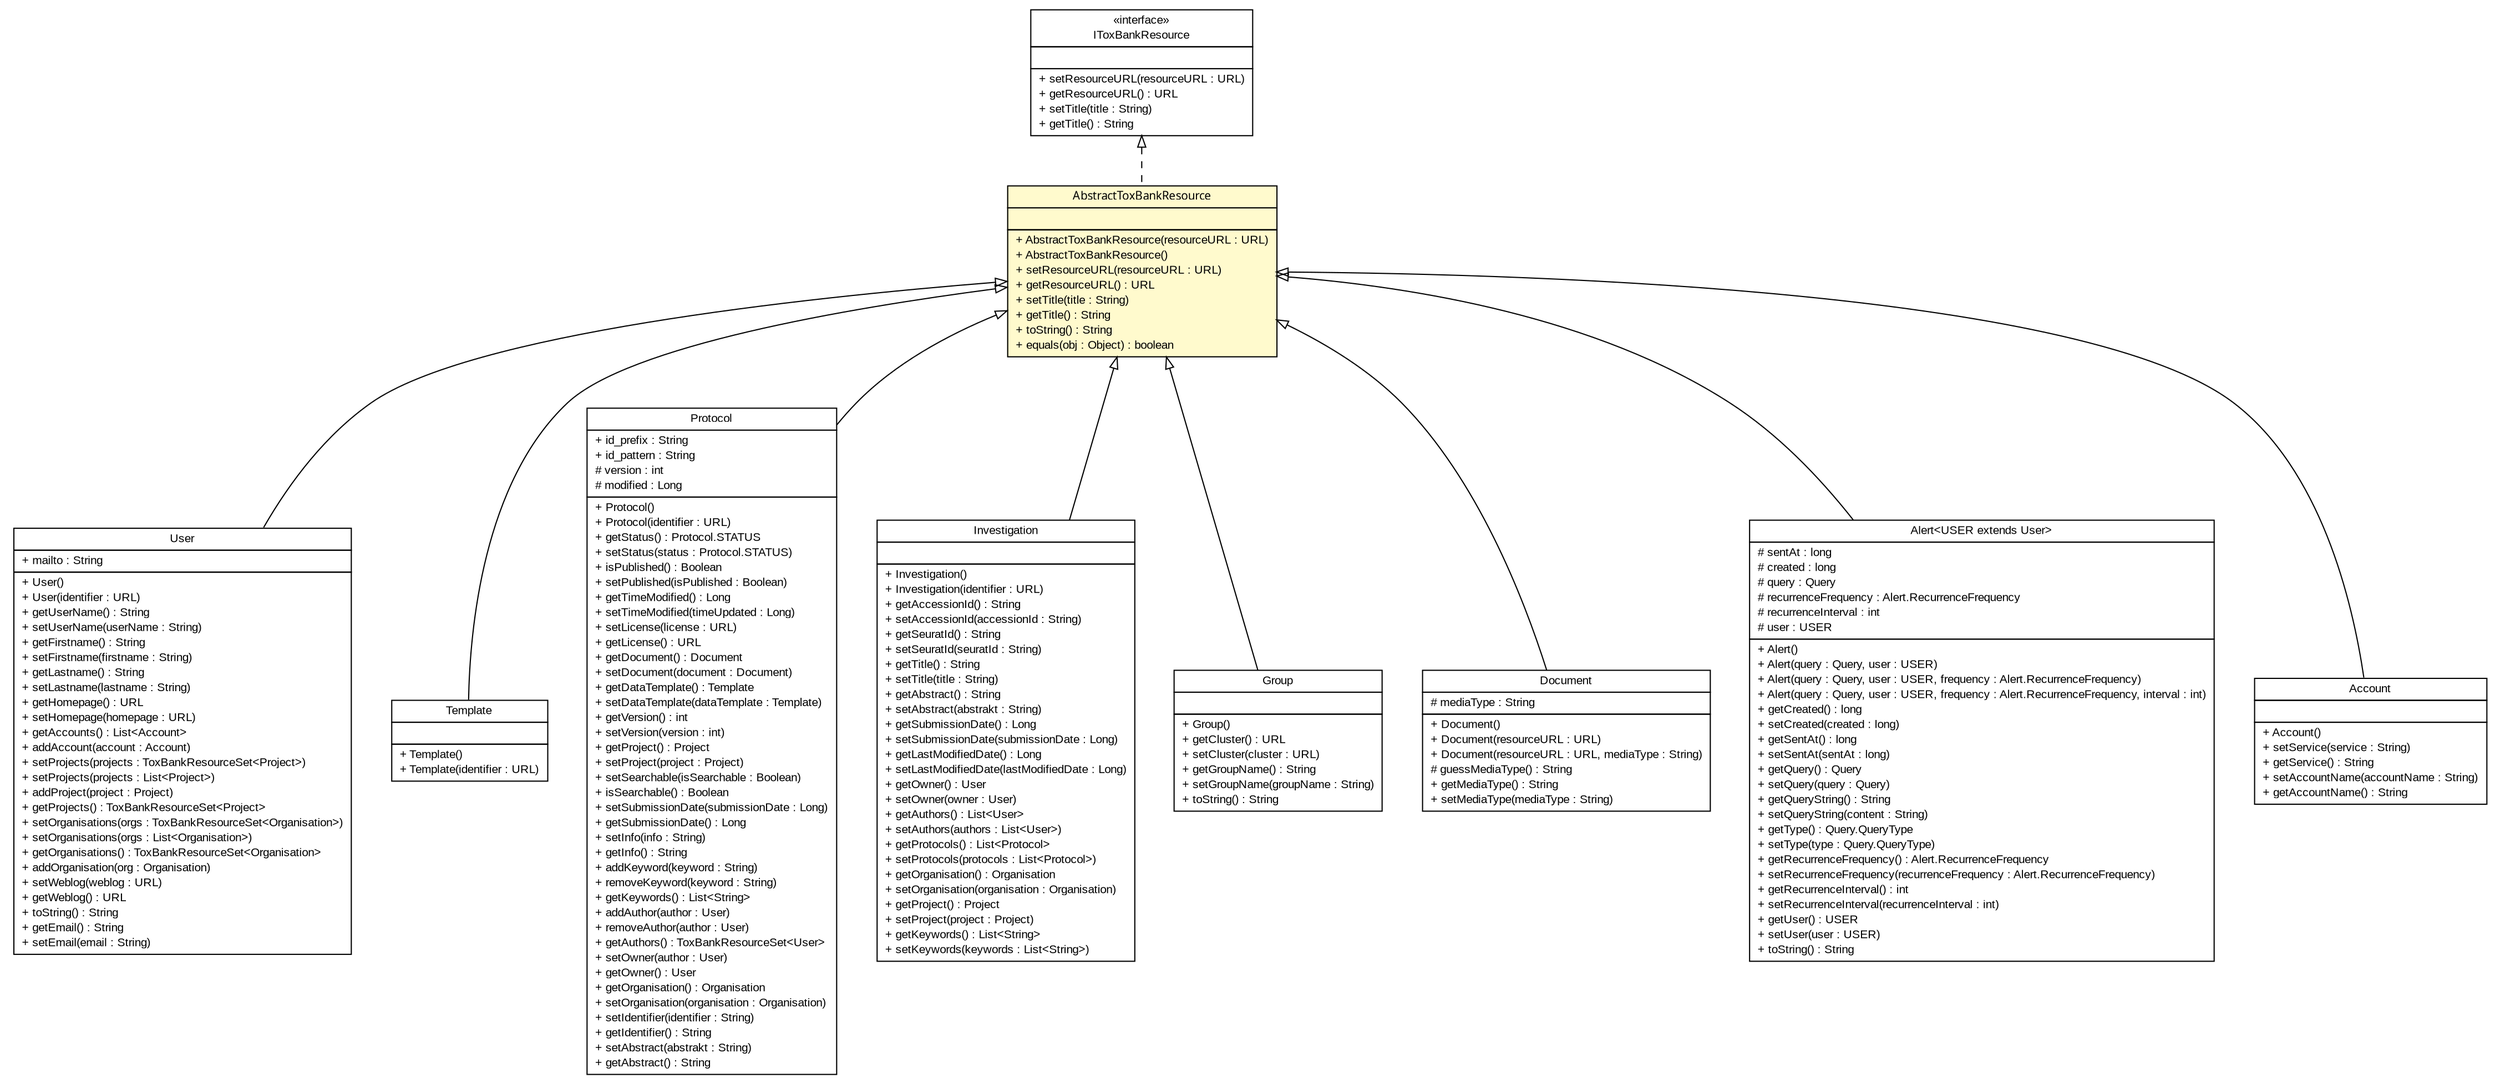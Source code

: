 #!/usr/local/bin/dot
#
# Class diagram 
# Generated by UmlGraph version 4.6 (http://www.spinellis.gr/sw/umlgraph)
#

digraph G {
	edge [fontname="arial",fontsize=10,labelfontname="arial",labelfontsize=10];
	node [fontname="arial",fontsize=10,shape=plaintext];
	// net.toxbank.client.resource.User
	c1790 [label=<<table border="0" cellborder="1" cellspacing="0" cellpadding="2" port="p" href="./User.html">
		<tr><td><table border="0" cellspacing="0" cellpadding="1">
			<tr><td> User </td></tr>
		</table></td></tr>
		<tr><td><table border="0" cellspacing="0" cellpadding="1">
			<tr><td align="left"> + mailto : String </td></tr>
		</table></td></tr>
		<tr><td><table border="0" cellspacing="0" cellpadding="1">
			<tr><td align="left"> + User() </td></tr>
			<tr><td align="left"> + User(identifier : URL) </td></tr>
			<tr><td align="left"> + getUserName() : String </td></tr>
			<tr><td align="left"> + setUserName(userName : String) </td></tr>
			<tr><td align="left"> + getFirstname() : String </td></tr>
			<tr><td align="left"> + setFirstname(firstname : String) </td></tr>
			<tr><td align="left"> + getLastname() : String </td></tr>
			<tr><td align="left"> + setLastname(lastname : String) </td></tr>
			<tr><td align="left"> + getHomepage() : URL </td></tr>
			<tr><td align="left"> + setHomepage(homepage : URL) </td></tr>
			<tr><td align="left"> + getAccounts() : List&lt;Account&gt; </td></tr>
			<tr><td align="left"> + addAccount(account : Account) </td></tr>
			<tr><td align="left"> + setProjects(projects : ToxBankResourceSet&lt;Project&gt;) </td></tr>
			<tr><td align="left"> + setProjects(projects : List&lt;Project&gt;) </td></tr>
			<tr><td align="left"> + addProject(project : Project) </td></tr>
			<tr><td align="left"> + getProjects() : ToxBankResourceSet&lt;Project&gt; </td></tr>
			<tr><td align="left"> + setOrganisations(orgs : ToxBankResourceSet&lt;Organisation&gt;) </td></tr>
			<tr><td align="left"> + setOrganisations(orgs : List&lt;Organisation&gt;) </td></tr>
			<tr><td align="left"> + getOrganisations() : ToxBankResourceSet&lt;Organisation&gt; </td></tr>
			<tr><td align="left"> + addOrganisation(org : Organisation) </td></tr>
			<tr><td align="left"> + setWeblog(weblog : URL) </td></tr>
			<tr><td align="left"> + getWeblog() : URL </td></tr>
			<tr><td align="left"> + toString() : String </td></tr>
			<tr><td align="left"> + getEmail() : String </td></tr>
			<tr><td align="left"> + setEmail(email : String) </td></tr>
		</table></td></tr>
		</table>>, fontname="arial", fontcolor="black", fontsize=10.0];
	// net.toxbank.client.resource.Template
	c1792 [label=<<table border="0" cellborder="1" cellspacing="0" cellpadding="2" port="p" href="./Template.html">
		<tr><td><table border="0" cellspacing="0" cellpadding="1">
			<tr><td> Template </td></tr>
		</table></td></tr>
		<tr><td><table border="0" cellspacing="0" cellpadding="1">
			<tr><td align="left">  </td></tr>
		</table></td></tr>
		<tr><td><table border="0" cellspacing="0" cellpadding="1">
			<tr><td align="left"> + Template() </td></tr>
			<tr><td align="left"> + Template(identifier : URL) </td></tr>
		</table></td></tr>
		</table>>, fontname="arial", fontcolor="black", fontsize=10.0];
	// net.toxbank.client.resource.Protocol
	c1795 [label=<<table border="0" cellborder="1" cellspacing="0" cellpadding="2" port="p" href="./Protocol.html">
		<tr><td><table border="0" cellspacing="0" cellpadding="1">
			<tr><td> Protocol </td></tr>
		</table></td></tr>
		<tr><td><table border="0" cellspacing="0" cellpadding="1">
			<tr><td align="left"> + id_prefix : String </td></tr>
			<tr><td align="left"> + id_pattern : String </td></tr>
			<tr><td align="left"> # version : int </td></tr>
			<tr><td align="left"> # modified : Long </td></tr>
		</table></td></tr>
		<tr><td><table border="0" cellspacing="0" cellpadding="1">
			<tr><td align="left"> + Protocol() </td></tr>
			<tr><td align="left"> + Protocol(identifier : URL) </td></tr>
			<tr><td align="left"> + getStatus() : Protocol.STATUS </td></tr>
			<tr><td align="left"> + setStatus(status : Protocol.STATUS) </td></tr>
			<tr><td align="left"> + isPublished() : Boolean </td></tr>
			<tr><td align="left"> + setPublished(isPublished : Boolean) </td></tr>
			<tr><td align="left"> + getTimeModified() : Long </td></tr>
			<tr><td align="left"> + setTimeModified(timeUpdated : Long) </td></tr>
			<tr><td align="left"> + setLicense(license : URL) </td></tr>
			<tr><td align="left"> + getLicense() : URL </td></tr>
			<tr><td align="left"> + getDocument() : Document </td></tr>
			<tr><td align="left"> + setDocument(document : Document) </td></tr>
			<tr><td align="left"> + getDataTemplate() : Template </td></tr>
			<tr><td align="left"> + setDataTemplate(dataTemplate : Template) </td></tr>
			<tr><td align="left"> + getVersion() : int </td></tr>
			<tr><td align="left"> + setVersion(version : int) </td></tr>
			<tr><td align="left"> + getProject() : Project </td></tr>
			<tr><td align="left"> + setProject(project : Project) </td></tr>
			<tr><td align="left"> + setSearchable(isSearchable : Boolean) </td></tr>
			<tr><td align="left"> + isSearchable() : Boolean </td></tr>
			<tr><td align="left"> + setSubmissionDate(submissionDate : Long) </td></tr>
			<tr><td align="left"> + getSubmissionDate() : Long </td></tr>
			<tr><td align="left"> + setInfo(info : String) </td></tr>
			<tr><td align="left"> + getInfo() : String </td></tr>
			<tr><td align="left"> + addKeyword(keyword : String) </td></tr>
			<tr><td align="left"> + removeKeyword(keyword : String) </td></tr>
			<tr><td align="left"> + getKeywords() : List&lt;String&gt; </td></tr>
			<tr><td align="left"> + addAuthor(author : User) </td></tr>
			<tr><td align="left"> + removeAuthor(author : User) </td></tr>
			<tr><td align="left"> + getAuthors() : ToxBankResourceSet&lt;User&gt; </td></tr>
			<tr><td align="left"> + setOwner(author : User) </td></tr>
			<tr><td align="left"> + getOwner() : User </td></tr>
			<tr><td align="left"> + getOrganisation() : Organisation </td></tr>
			<tr><td align="left"> + setOrganisation(organisation : Organisation) </td></tr>
			<tr><td align="left"> + setIdentifier(identifier : String) </td></tr>
			<tr><td align="left"> + getIdentifier() : String </td></tr>
			<tr><td align="left"> + setAbstract(abstrakt : String) </td></tr>
			<tr><td align="left"> + getAbstract() : String </td></tr>
		</table></td></tr>
		</table>>, fontname="arial", fontcolor="black", fontsize=10.0];
	// net.toxbank.client.resource.IToxBankResource
	c1799 [label=<<table border="0" cellborder="1" cellspacing="0" cellpadding="2" port="p" href="./IToxBankResource.html">
		<tr><td><table border="0" cellspacing="0" cellpadding="1">
			<tr><td> &laquo;interface&raquo; </td></tr>
			<tr><td> IToxBankResource </td></tr>
		</table></td></tr>
		<tr><td><table border="0" cellspacing="0" cellpadding="1">
			<tr><td align="left">  </td></tr>
		</table></td></tr>
		<tr><td><table border="0" cellspacing="0" cellpadding="1">
			<tr><td align="left"> + setResourceURL(resourceURL : URL) </td></tr>
			<tr><td align="left"> + getResourceURL() : URL </td></tr>
			<tr><td align="left"> + setTitle(title : String) </td></tr>
			<tr><td align="left"> + getTitle() : String </td></tr>
		</table></td></tr>
		</table>>, fontname="arial", fontcolor="black", fontsize=10.0];
	// net.toxbank.client.resource.Investigation
	c1800 [label=<<table border="0" cellborder="1" cellspacing="0" cellpadding="2" port="p" href="./Investigation.html">
		<tr><td><table border="0" cellspacing="0" cellpadding="1">
			<tr><td> Investigation </td></tr>
		</table></td></tr>
		<tr><td><table border="0" cellspacing="0" cellpadding="1">
			<tr><td align="left">  </td></tr>
		</table></td></tr>
		<tr><td><table border="0" cellspacing="0" cellpadding="1">
			<tr><td align="left"> + Investigation() </td></tr>
			<tr><td align="left"> + Investigation(identifier : URL) </td></tr>
			<tr><td align="left"> + getAccessionId() : String </td></tr>
			<tr><td align="left"> + setAccessionId(accessionId : String) </td></tr>
			<tr><td align="left"> + getSeuratId() : String </td></tr>
			<tr><td align="left"> + setSeuratId(seuratId : String) </td></tr>
			<tr><td align="left"> + getTitle() : String </td></tr>
			<tr><td align="left"> + setTitle(title : String) </td></tr>
			<tr><td align="left"> + getAbstract() : String </td></tr>
			<tr><td align="left"> + setAbstract(abstrakt : String) </td></tr>
			<tr><td align="left"> + getSubmissionDate() : Long </td></tr>
			<tr><td align="left"> + setSubmissionDate(submissionDate : Long) </td></tr>
			<tr><td align="left"> + getLastModifiedDate() : Long </td></tr>
			<tr><td align="left"> + setLastModifiedDate(lastModifiedDate : Long) </td></tr>
			<tr><td align="left"> + getOwner() : User </td></tr>
			<tr><td align="left"> + setOwner(owner : User) </td></tr>
			<tr><td align="left"> + getAuthors() : List&lt;User&gt; </td></tr>
			<tr><td align="left"> + setAuthors(authors : List&lt;User&gt;) </td></tr>
			<tr><td align="left"> + getProtocols() : List&lt;Protocol&gt; </td></tr>
			<tr><td align="left"> + setProtocols(protocols : List&lt;Protocol&gt;) </td></tr>
			<tr><td align="left"> + getOrganisation() : Organisation </td></tr>
			<tr><td align="left"> + setOrganisation(organisation : Organisation) </td></tr>
			<tr><td align="left"> + getProject() : Project </td></tr>
			<tr><td align="left"> + setProject(project : Project) </td></tr>
			<tr><td align="left"> + getKeywords() : List&lt;String&gt; </td></tr>
			<tr><td align="left"> + setKeywords(keywords : List&lt;String&gt;) </td></tr>
		</table></td></tr>
		</table>>, fontname="arial", fontcolor="black", fontsize=10.0];
	// net.toxbank.client.resource.Group
	c1801 [label=<<table border="0" cellborder="1" cellspacing="0" cellpadding="2" port="p" href="./Group.html">
		<tr><td><table border="0" cellspacing="0" cellpadding="1">
			<tr><td> Group </td></tr>
		</table></td></tr>
		<tr><td><table border="0" cellspacing="0" cellpadding="1">
			<tr><td align="left">  </td></tr>
		</table></td></tr>
		<tr><td><table border="0" cellspacing="0" cellpadding="1">
			<tr><td align="left"> + Group() </td></tr>
			<tr><td align="left"> + getCluster() : URL </td></tr>
			<tr><td align="left"> + setCluster(cluster : URL) </td></tr>
			<tr><td align="left"> + getGroupName() : String </td></tr>
			<tr><td align="left"> + setGroupName(groupName : String) </td></tr>
			<tr><td align="left"> + toString() : String </td></tr>
		</table></td></tr>
		</table>>, fontname="arial", fontcolor="black", fontsize=10.0];
	// net.toxbank.client.resource.Document
	c1802 [label=<<table border="0" cellborder="1" cellspacing="0" cellpadding="2" port="p" href="./Document.html">
		<tr><td><table border="0" cellspacing="0" cellpadding="1">
			<tr><td> Document </td></tr>
		</table></td></tr>
		<tr><td><table border="0" cellspacing="0" cellpadding="1">
			<tr><td align="left"> # mediaType : String </td></tr>
		</table></td></tr>
		<tr><td><table border="0" cellspacing="0" cellpadding="1">
			<tr><td align="left"> + Document() </td></tr>
			<tr><td align="left"> + Document(resourceURL : URL) </td></tr>
			<tr><td align="left"> + Document(resourceURL : URL, mediaType : String) </td></tr>
			<tr><td align="left"> # guessMediaType() : String </td></tr>
			<tr><td align="left"> + getMediaType() : String </td></tr>
			<tr><td align="left"> + setMediaType(mediaType : String) </td></tr>
		</table></td></tr>
		</table>>, fontname="arial", fontcolor="black", fontsize=10.0];
	// net.toxbank.client.resource.Alert<USER extends net.toxbank.client.resource.User>
	c1803 [label=<<table border="0" cellborder="1" cellspacing="0" cellpadding="2" port="p" href="./Alert.html">
		<tr><td><table border="0" cellspacing="0" cellpadding="1">
			<tr><td> Alert&lt;USER extends User&gt; </td></tr>
		</table></td></tr>
		<tr><td><table border="0" cellspacing="0" cellpadding="1">
			<tr><td align="left"> # sentAt : long </td></tr>
			<tr><td align="left"> # created : long </td></tr>
			<tr><td align="left"> # query : Query </td></tr>
			<tr><td align="left"> # recurrenceFrequency : Alert.RecurrenceFrequency </td></tr>
			<tr><td align="left"> # recurrenceInterval : int </td></tr>
			<tr><td align="left"> # user : USER </td></tr>
		</table></td></tr>
		<tr><td><table border="0" cellspacing="0" cellpadding="1">
			<tr><td align="left"> + Alert() </td></tr>
			<tr><td align="left"> + Alert(query : Query, user : USER) </td></tr>
			<tr><td align="left"> + Alert(query : Query, user : USER, frequency : Alert.RecurrenceFrequency) </td></tr>
			<tr><td align="left"> + Alert(query : Query, user : USER, frequency : Alert.RecurrenceFrequency, interval : int) </td></tr>
			<tr><td align="left"> + getCreated() : long </td></tr>
			<tr><td align="left"> + setCreated(created : long) </td></tr>
			<tr><td align="left"> + getSentAt() : long </td></tr>
			<tr><td align="left"> + setSentAt(sentAt : long) </td></tr>
			<tr><td align="left"> + getQuery() : Query </td></tr>
			<tr><td align="left"> + setQuery(query : Query) </td></tr>
			<tr><td align="left"> + getQueryString() : String </td></tr>
			<tr><td align="left"> + setQueryString(content : String) </td></tr>
			<tr><td align="left"> + getType() : Query.QueryType </td></tr>
			<tr><td align="left"> + setType(type : Query.QueryType) </td></tr>
			<tr><td align="left"> + getRecurrenceFrequency() : Alert.RecurrenceFrequency </td></tr>
			<tr><td align="left"> + setRecurrenceFrequency(recurrenceFrequency : Alert.RecurrenceFrequency) </td></tr>
			<tr><td align="left"> + getRecurrenceInterval() : int </td></tr>
			<tr><td align="left"> + setRecurrenceInterval(recurrenceInterval : int) </td></tr>
			<tr><td align="left"> + getUser() : USER </td></tr>
			<tr><td align="left"> + setUser(user : USER) </td></tr>
			<tr><td align="left"> + toString() : String </td></tr>
		</table></td></tr>
		</table>>, fontname="arial", fontcolor="black", fontsize=10.0];
	// net.toxbank.client.resource.Account
	c1806 [label=<<table border="0" cellborder="1" cellspacing="0" cellpadding="2" port="p" href="./Account.html">
		<tr><td><table border="0" cellspacing="0" cellpadding="1">
			<tr><td> Account </td></tr>
		</table></td></tr>
		<tr><td><table border="0" cellspacing="0" cellpadding="1">
			<tr><td align="left">  </td></tr>
		</table></td></tr>
		<tr><td><table border="0" cellspacing="0" cellpadding="1">
			<tr><td align="left"> + Account() </td></tr>
			<tr><td align="left"> + setService(service : String) </td></tr>
			<tr><td align="left"> + getService() : String </td></tr>
			<tr><td align="left"> + setAccountName(accountName : String) </td></tr>
			<tr><td align="left"> + getAccountName() : String </td></tr>
		</table></td></tr>
		</table>>, fontname="arial", fontcolor="black", fontsize=10.0];
	// net.toxbank.client.resource.AbstractToxBankResource
	c1807 [label=<<table border="0" cellborder="1" cellspacing="0" cellpadding="2" port="p" bgcolor="lemonChiffon" href="./AbstractToxBankResource.html">
		<tr><td><table border="0" cellspacing="0" cellpadding="1">
			<tr><td><font face="ariali"> AbstractToxBankResource </font></td></tr>
		</table></td></tr>
		<tr><td><table border="0" cellspacing="0" cellpadding="1">
			<tr><td align="left">  </td></tr>
		</table></td></tr>
		<tr><td><table border="0" cellspacing="0" cellpadding="1">
			<tr><td align="left"> + AbstractToxBankResource(resourceURL : URL) </td></tr>
			<tr><td align="left"> + AbstractToxBankResource() </td></tr>
			<tr><td align="left"> + setResourceURL(resourceURL : URL) </td></tr>
			<tr><td align="left"> + getResourceURL() : URL </td></tr>
			<tr><td align="left"> + setTitle(title : String) </td></tr>
			<tr><td align="left"> + getTitle() : String </td></tr>
			<tr><td align="left"> + toString() : String </td></tr>
			<tr><td align="left"> + equals(obj : Object) : boolean </td></tr>
		</table></td></tr>
		</table>>, fontname="arial", fontcolor="black", fontsize=10.0];
	//net.toxbank.client.resource.User extends net.toxbank.client.resource.AbstractToxBankResource
	c1807:p -> c1790:p [dir=back,arrowtail=empty];
	//net.toxbank.client.resource.Template extends net.toxbank.client.resource.AbstractToxBankResource
	c1807:p -> c1792:p [dir=back,arrowtail=empty];
	//net.toxbank.client.resource.Protocol extends net.toxbank.client.resource.AbstractToxBankResource
	c1807:p -> c1795:p [dir=back,arrowtail=empty];
	//net.toxbank.client.resource.Investigation extends net.toxbank.client.resource.AbstractToxBankResource
	c1807:p -> c1800:p [dir=back,arrowtail=empty];
	//net.toxbank.client.resource.Group extends net.toxbank.client.resource.AbstractToxBankResource
	c1807:p -> c1801:p [dir=back,arrowtail=empty];
	//net.toxbank.client.resource.Document extends net.toxbank.client.resource.AbstractToxBankResource
	c1807:p -> c1802:p [dir=back,arrowtail=empty];
	//net.toxbank.client.resource.Alert<USER extends net.toxbank.client.resource.User> extends net.toxbank.client.resource.AbstractToxBankResource
	c1807:p -> c1803:p [dir=back,arrowtail=empty];
	//net.toxbank.client.resource.Account extends net.toxbank.client.resource.AbstractToxBankResource
	c1807:p -> c1806:p [dir=back,arrowtail=empty];
	//net.toxbank.client.resource.AbstractToxBankResource implements net.toxbank.client.resource.IToxBankResource
	c1799:p -> c1807:p [dir=back,arrowtail=empty,style=dashed];
}

